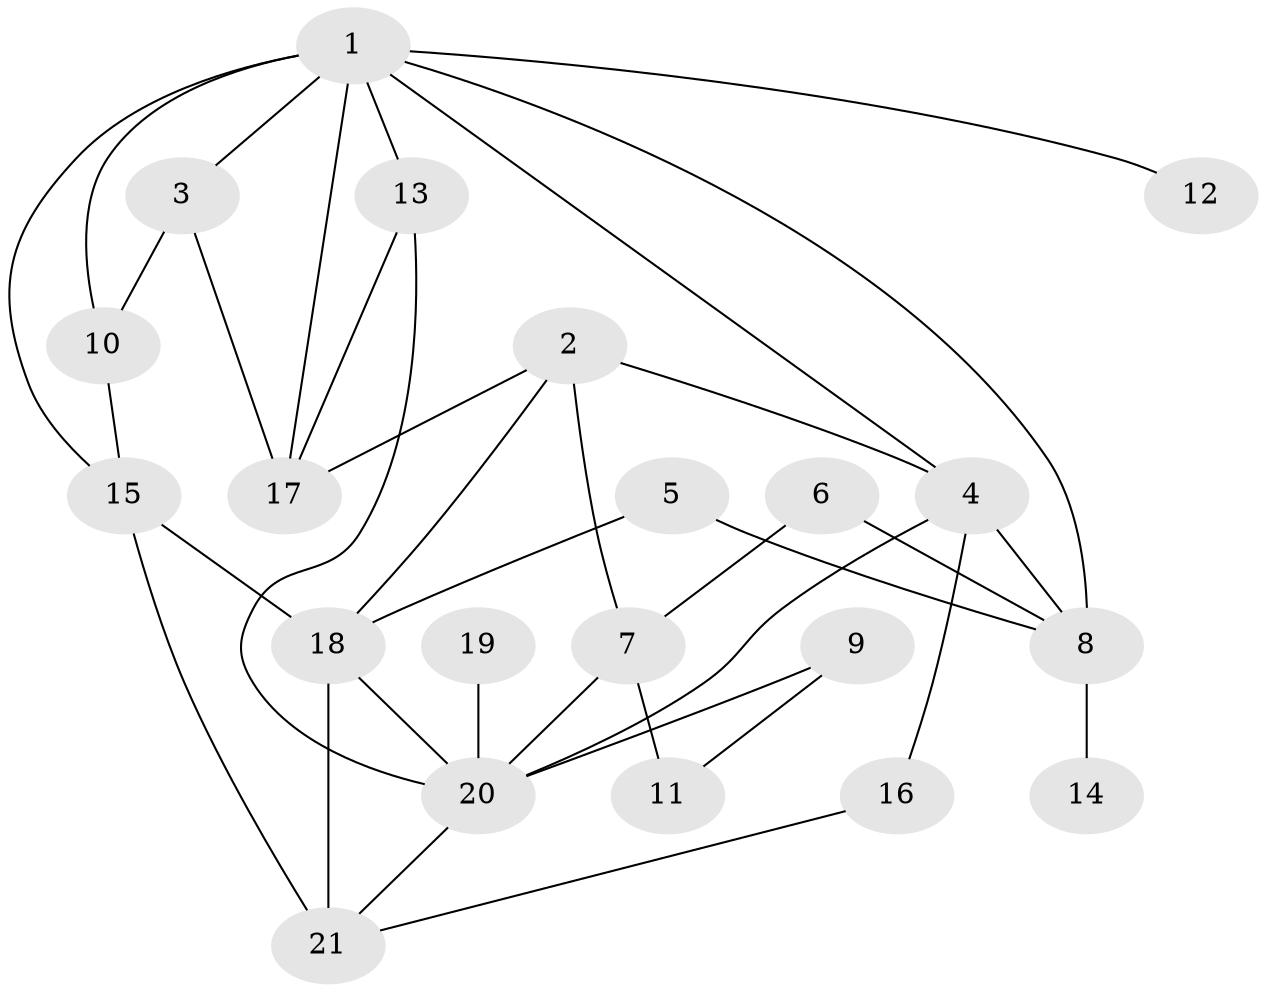 // original degree distribution, {5: 0.12903225806451613, 4: 0.08064516129032258, 6: 0.03225806451612903, 3: 0.20967741935483872, 1: 0.1774193548387097, 2: 0.3709677419354839}
// Generated by graph-tools (version 1.1) at 2025/36/03/04/25 23:36:00]
// undirected, 21 vertices, 36 edges
graph export_dot {
  node [color=gray90,style=filled];
  1;
  2;
  3;
  4;
  5;
  6;
  7;
  8;
  9;
  10;
  11;
  12;
  13;
  14;
  15;
  16;
  17;
  18;
  19;
  20;
  21;
  1 -- 3 [weight=1.0];
  1 -- 4 [weight=1.0];
  1 -- 8 [weight=1.0];
  1 -- 10 [weight=1.0];
  1 -- 12 [weight=1.0];
  1 -- 13 [weight=2.0];
  1 -- 15 [weight=2.0];
  1 -- 17 [weight=1.0];
  2 -- 4 [weight=2.0];
  2 -- 7 [weight=1.0];
  2 -- 17 [weight=1.0];
  2 -- 18 [weight=1.0];
  3 -- 10 [weight=1.0];
  3 -- 17 [weight=1.0];
  4 -- 8 [weight=1.0];
  4 -- 16 [weight=1.0];
  4 -- 20 [weight=1.0];
  5 -- 8 [weight=1.0];
  5 -- 18 [weight=1.0];
  6 -- 7 [weight=1.0];
  6 -- 8 [weight=1.0];
  7 -- 11 [weight=1.0];
  7 -- 20 [weight=2.0];
  8 -- 14 [weight=1.0];
  9 -- 11 [weight=1.0];
  9 -- 20 [weight=1.0];
  10 -- 15 [weight=1.0];
  13 -- 17 [weight=1.0];
  13 -- 20 [weight=1.0];
  15 -- 18 [weight=1.0];
  15 -- 21 [weight=2.0];
  16 -- 21 [weight=1.0];
  18 -- 20 [weight=2.0];
  18 -- 21 [weight=1.0];
  19 -- 20 [weight=1.0];
  20 -- 21 [weight=1.0];
}
